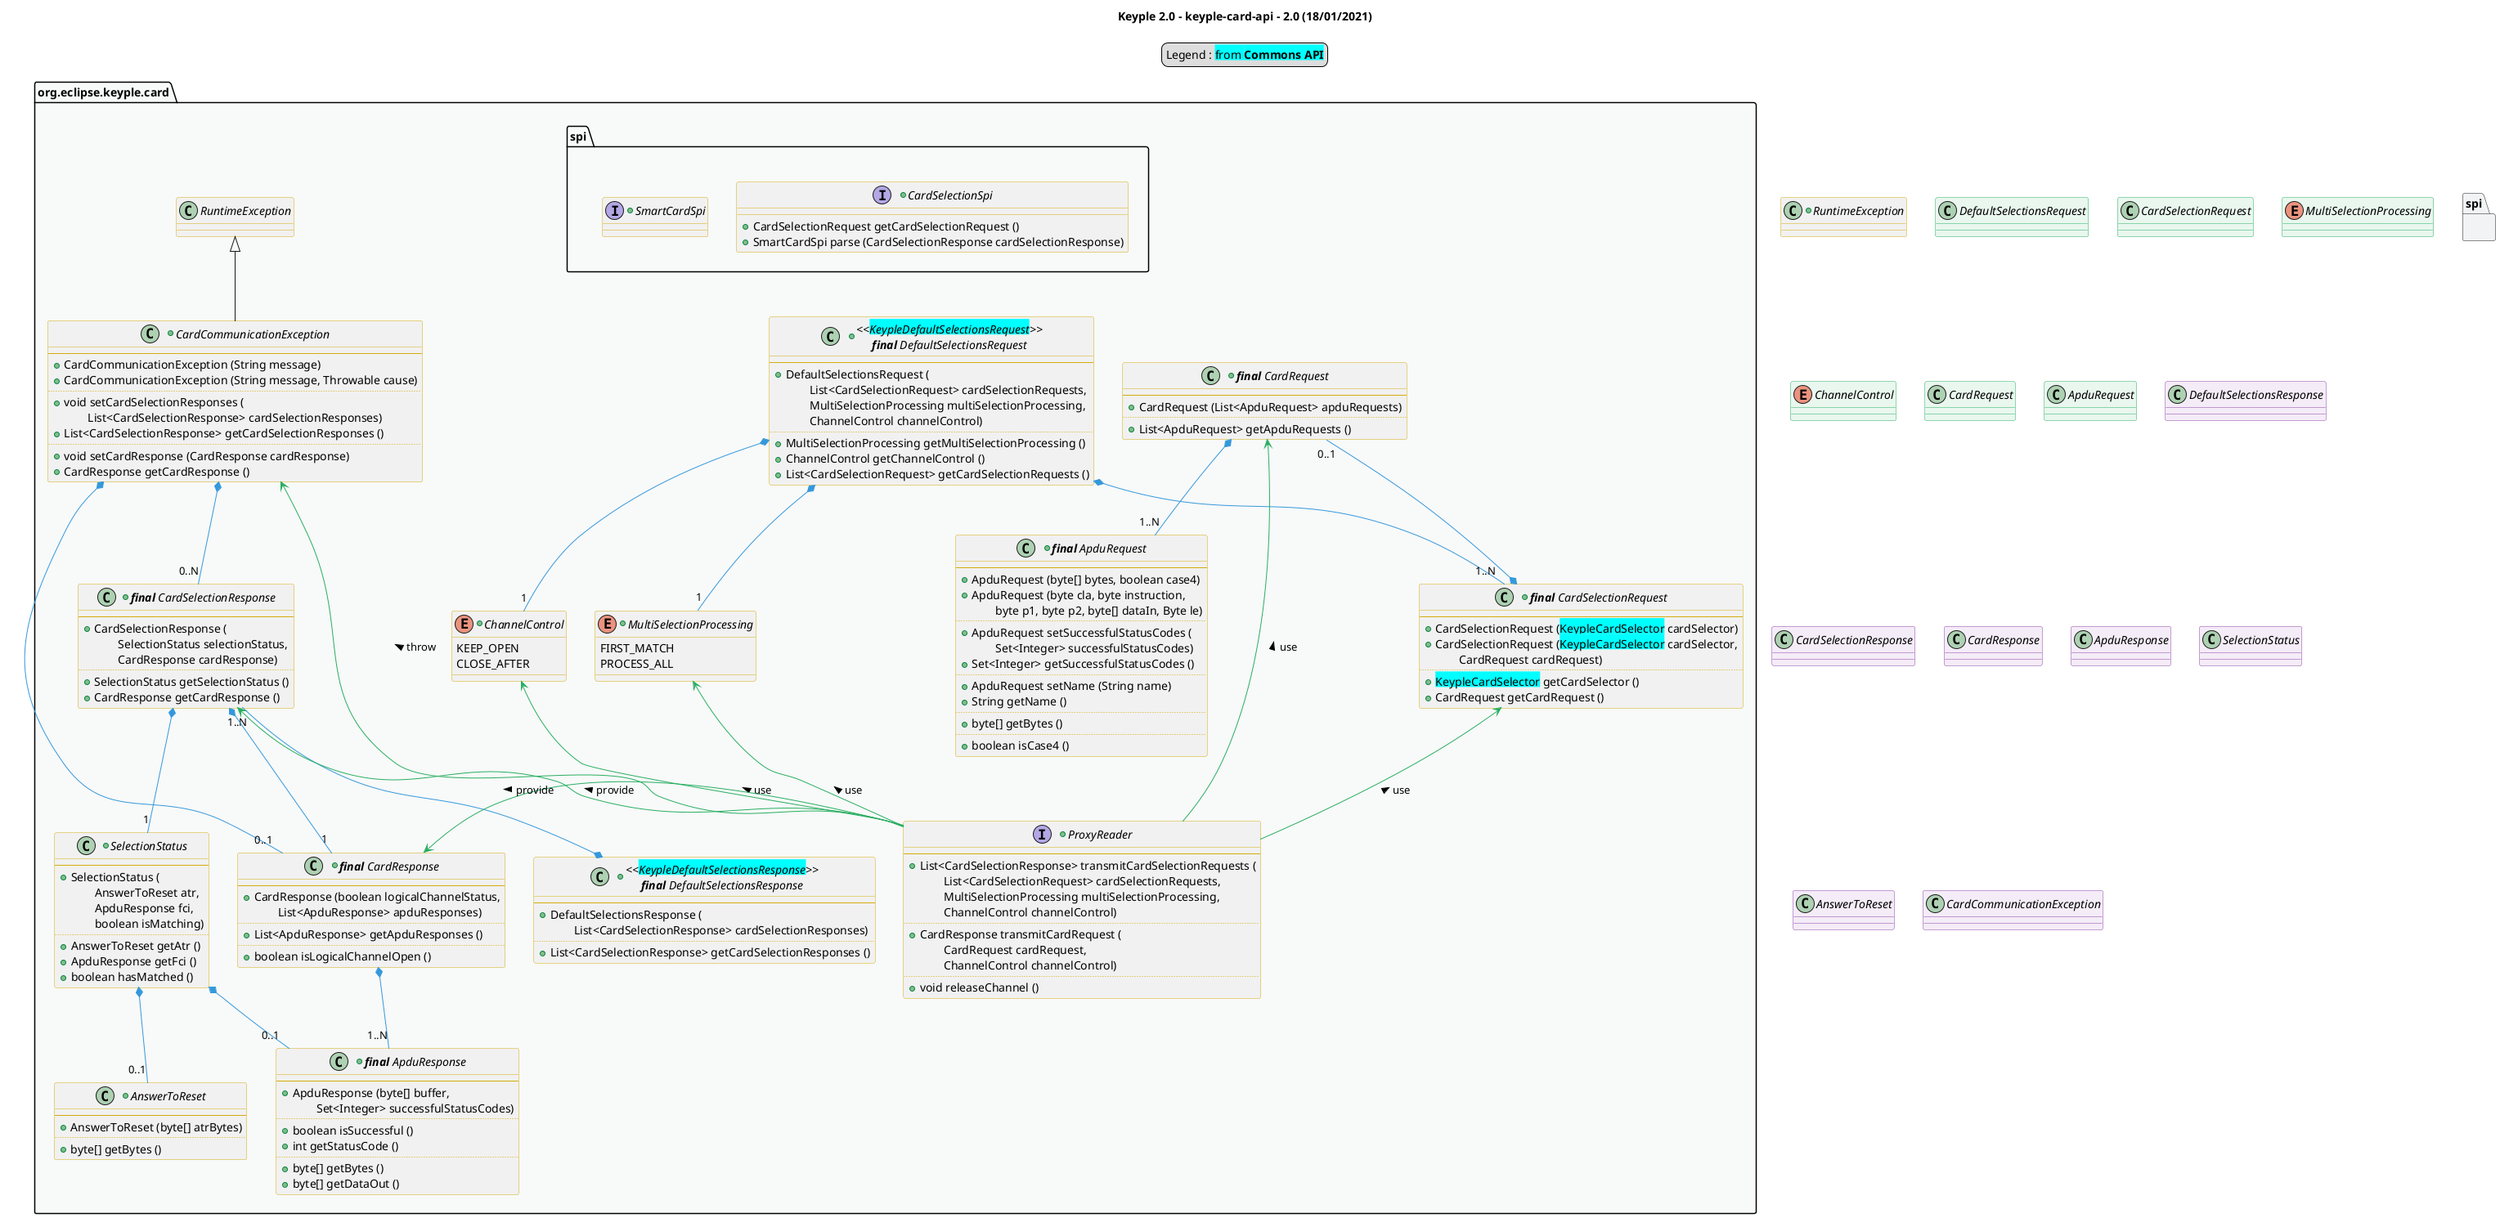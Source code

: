 @startuml
title
    Keyple 2.0 - keyple-card-api - 2.0 (18/01/2021)
end title

' == THEME ==

'Couleurs issues de : https://htmlcolorcodes.com/fr/tableau-de-couleur/tableau-de-couleur-design-plat/
!define C_GREY1 F8F9F9
!define C_GREY2 F2F3F4
!define C_GREY3 E5E7E9
!define C_GREY4 D7DBDD
!define C_GREY5 CACFD2
!define C_GREY6 BDC3C7
!define C_LINK 3498DB
!define C_USE 27AE60

skinparam Shadowing false
skinparam ClassFontStyle italic
skinparam ClassBorderColor #D4AC0D
skinparam stereotypeABorderColor #A9DCDF
skinparam stereotypeIBorderColor #B4A7E5
skinparam stereotypeCBorderColor #ADD1B2
skinparam stereotypeEBorderColor #EB93DF
' Red
skinparam ClassBackgroundColor<<red>> #FDEDEC
skinparam ClassBorderColor<<red>> #E74C3C
hide <<red>> stereotype
' Purple
skinparam ClassBackgroundColor<<purple>> #F4ECF7
skinparam ClassBorderColor<<purple>> #8E44AD
hide <<purple>> stereotype
' blue
skinparam ClassBackgroundColor<<blue>> #EBF5FB
skinparam ClassBorderColor<<blue>> #3498DB
hide <<blue>> stereotype
' Green
skinparam ClassBackgroundColor<<green>> #E9F7EF
skinparam ClassBorderColor<<green>> #27AE60
hide <<green>> stereotype
' Grey
skinparam ClassBackgroundColor<<grey>> #EAECEE
skinparam ClassBorderColor<<grey>> #2C3E50
hide <<grey>> stereotype

' == CONTENT ==

legend top
    Legend : <back:cyan>from **Commons API**</back>
end legend

+class RuntimeException {
}
package "org.eclipse.keyple.card" as api {
    +interface ProxyReader {
        --
        +List<CardSelectionResponse> transmitCardSelectionRequests (
            \tList<CardSelectionRequest> cardSelectionRequests,
            \tMultiSelectionProcessing multiSelectionProcessing,
            \tChannelControl channelControl)
        ..
        +CardResponse transmitCardRequest (
            \tCardRequest cardRequest,
            \tChannelControl channelControl)
        ..
        +void releaseChannel ()
    }
    ' REQUEST
    together {
        +enum MultiSelectionProcessing {
            FIRST_MATCH
            PROCESS_ALL
        }
        +enum ChannelControl {
            KEEP_OPEN
            CLOSE_AFTER
        }
        +class "**final** CardSelectionRequest" as CardSelectionRequest {
            --
            +CardSelectionRequest (<back:cyan>KeypleCardSelector</back> cardSelector)
            +CardSelectionRequest (<back:cyan>KeypleCardSelector</back> cardSelector,
                \tCardRequest cardRequest)
            ..
            +<back:cyan>KeypleCardSelector</back> getCardSelector ()
            +CardRequest getCardRequest ()
        }
        +class "**final** CardRequest" as CardRequest {
            --
            +CardRequest (List<ApduRequest> apduRequests)
            ..
            +List<ApduRequest> getApduRequests ()
        }
        +class "**final** ApduRequest" as ApduRequest {
            --
            +ApduRequest (byte[] bytes, boolean case4)
            +ApduRequest (byte cla, byte instruction,
                \tbyte p1, byte p2, byte[] dataIn, Byte le)
            ..
            +ApduRequest setSuccessfulStatusCodes (
                \tSet<Integer> successfulStatusCodes)
            +Set<Integer> getSuccessfulStatusCodes ()
            ..
            +ApduRequest setName (String name)
            +String getName ()
            ..
            +byte[] getBytes ()
            ..
            +boolean isCase4 ()
        }
        +class "<<<back:cyan>KeypleDefaultSelectionsRequest</back>>>\n**final** DefaultSelectionsRequest" as DefaultSelectionsRequest {
            --
            +DefaultSelectionsRequest (
                \tList<CardSelectionRequest> cardSelectionRequests,
                \tMultiSelectionProcessing multiSelectionProcessing,
                \tChannelControl channelControl)
            ..
            +MultiSelectionProcessing getMultiSelectionProcessing ()
            +ChannelControl getChannelControl ()
            +List<CardSelectionRequest> getCardSelectionRequests ()
        }
    }
    ' RESPONSE
    together {
        +class "**final** CardSelectionResponse" as CardSelectionResponse {
            --
            +CardSelectionResponse (
                \tSelectionStatus selectionStatus,
                \tCardResponse cardResponse)
            ..
            +SelectionStatus getSelectionStatus ()
            +CardResponse getCardResponse ()
        }
        +class "**final** CardResponse" as CardResponse {
            --
            +CardResponse (boolean logicalChannelStatus,
                \tList<ApduResponse> apduResponses)
            ..
            +List<ApduResponse> getApduResponses ()
            ..
            +boolean isLogicalChannelOpen ()
        }
        +class "**final** ApduResponse" as ApduResponse {
            --
            +ApduResponse (byte[] buffer,
                \tSet<Integer> successfulStatusCodes)
            ..
            +boolean isSuccessful ()
            +int getStatusCode ()
            ..
            +byte[] getBytes ()
            +byte[] getDataOut ()
        }
        +class SelectionStatus {
            --
            +SelectionStatus (
                \tAnswerToReset atr,
                \tApduResponse fci,
                \tboolean isMatching)
            ..
            +AnswerToReset getAtr ()
            +ApduResponse getFci ()
            +boolean hasMatched ()
        }
        +class AnswerToReset {
            --
            +AnswerToReset (byte[] atrBytes)
            ..
            +byte[] getBytes ()
        }
        +class "<<<back:cyan>KeypleDefaultSelectionsResponse</back>>>\n**final** DefaultSelectionsResponse" as DefaultSelectionsResponse {
            --
            +DefaultSelectionsResponse (
                \tList<CardSelectionResponse> cardSelectionResponses)
            ..
            +List<CardSelectionResponse> getCardSelectionResponses ()
        }
    }
    ' SPI
    package spi {
        +interface CardSelectionSpi {
            +CardSelectionRequest getCardSelectionRequest ()
            +SmartCardSpi parse (CardSelectionResponse cardSelectionResponse)
        }
        +interface SmartCardSpi {
        }
    }
    +class CardCommunicationException extends RuntimeException {
        --
        +CardCommunicationException (String message)
        +CardCommunicationException (String message, Throwable cause)
        ..
        +void setCardSelectionResponses (
            \tList<CardSelectionResponse> cardSelectionResponses)
        +List<CardSelectionResponse> getCardSelectionResponses ()
        ..
        +void setCardResponse (CardResponse cardResponse)
        +CardResponse getCardResponse ()
    }
}

' Associations

DefaultSelectionsRequest *-- "1..N" CardSelectionRequest #C_LINK
DefaultSelectionsRequest *-- "1" MultiSelectionProcessing #C_LINK
DefaultSelectionsRequest *-- "1" ChannelControl #C_LINK

CardSelectionRequest *-- "0..1" CardRequest #C_LINK

CardRequest *-- "1..N" ApduRequest #C_LINK

DefaultSelectionsResponse *-- "1..N" CardSelectionResponse #C_LINK

CardSelectionResponse *-- "1" CardResponse #C_LINK
CardSelectionResponse *-- "1" SelectionStatus #C_LINK

CardResponse *-- "1..N" ApduResponse #C_LINK

SelectionStatus *-- "0..1" ApduResponse  #C_LINK
SelectionStatus *-- "0..1" AnswerToReset  #C_LINK

CardCommunicationException *-- "0..N" CardSelectionResponse #C_LINK
CardCommunicationException *-- "0..1" CardResponse #C_LINK

ProxyReader -left-> CardSelectionRequest #C_USE : use >
ProxyReader --> CardRequest #C_USE : use >
ProxyReader -up-> MultiSelectionProcessing #C_USE : use >
ProxyReader -up-> ChannelControl #C_USE : use >

ProxyReader -up-> CardSelectionResponse #C_USE : provide >
ProxyReader -> CardResponse #C_USE : provide >
ProxyReader -up-> CardCommunicationException #C_USE : throw >

' == LAYOUT ==

spi -[hidden]- DefaultSelectionsRequest
spi -[hidden]- DefaultSelectionsResponse

' == STYLE ==

package api #C_GREY1 {}
package spi #C_GREY2 {}

class DefaultSelectionsRequest <<green>>
class CardSelectionRequest <<green>>
enum MultiSelectionProcessing <<green>>
enum ChannelControl <<green>>
class CardRequest <<green>>
class ApduRequest <<green>>

class DefaultSelectionsResponse <<purple>>
class CardSelectionResponse <<purple>>
class CardResponse <<purple>>
class ApduResponse <<purple>>
class SelectionStatus <<purple>>
class AnswerToReset <<purple>>
class CardCommunicationException <<purple>>

@enduml